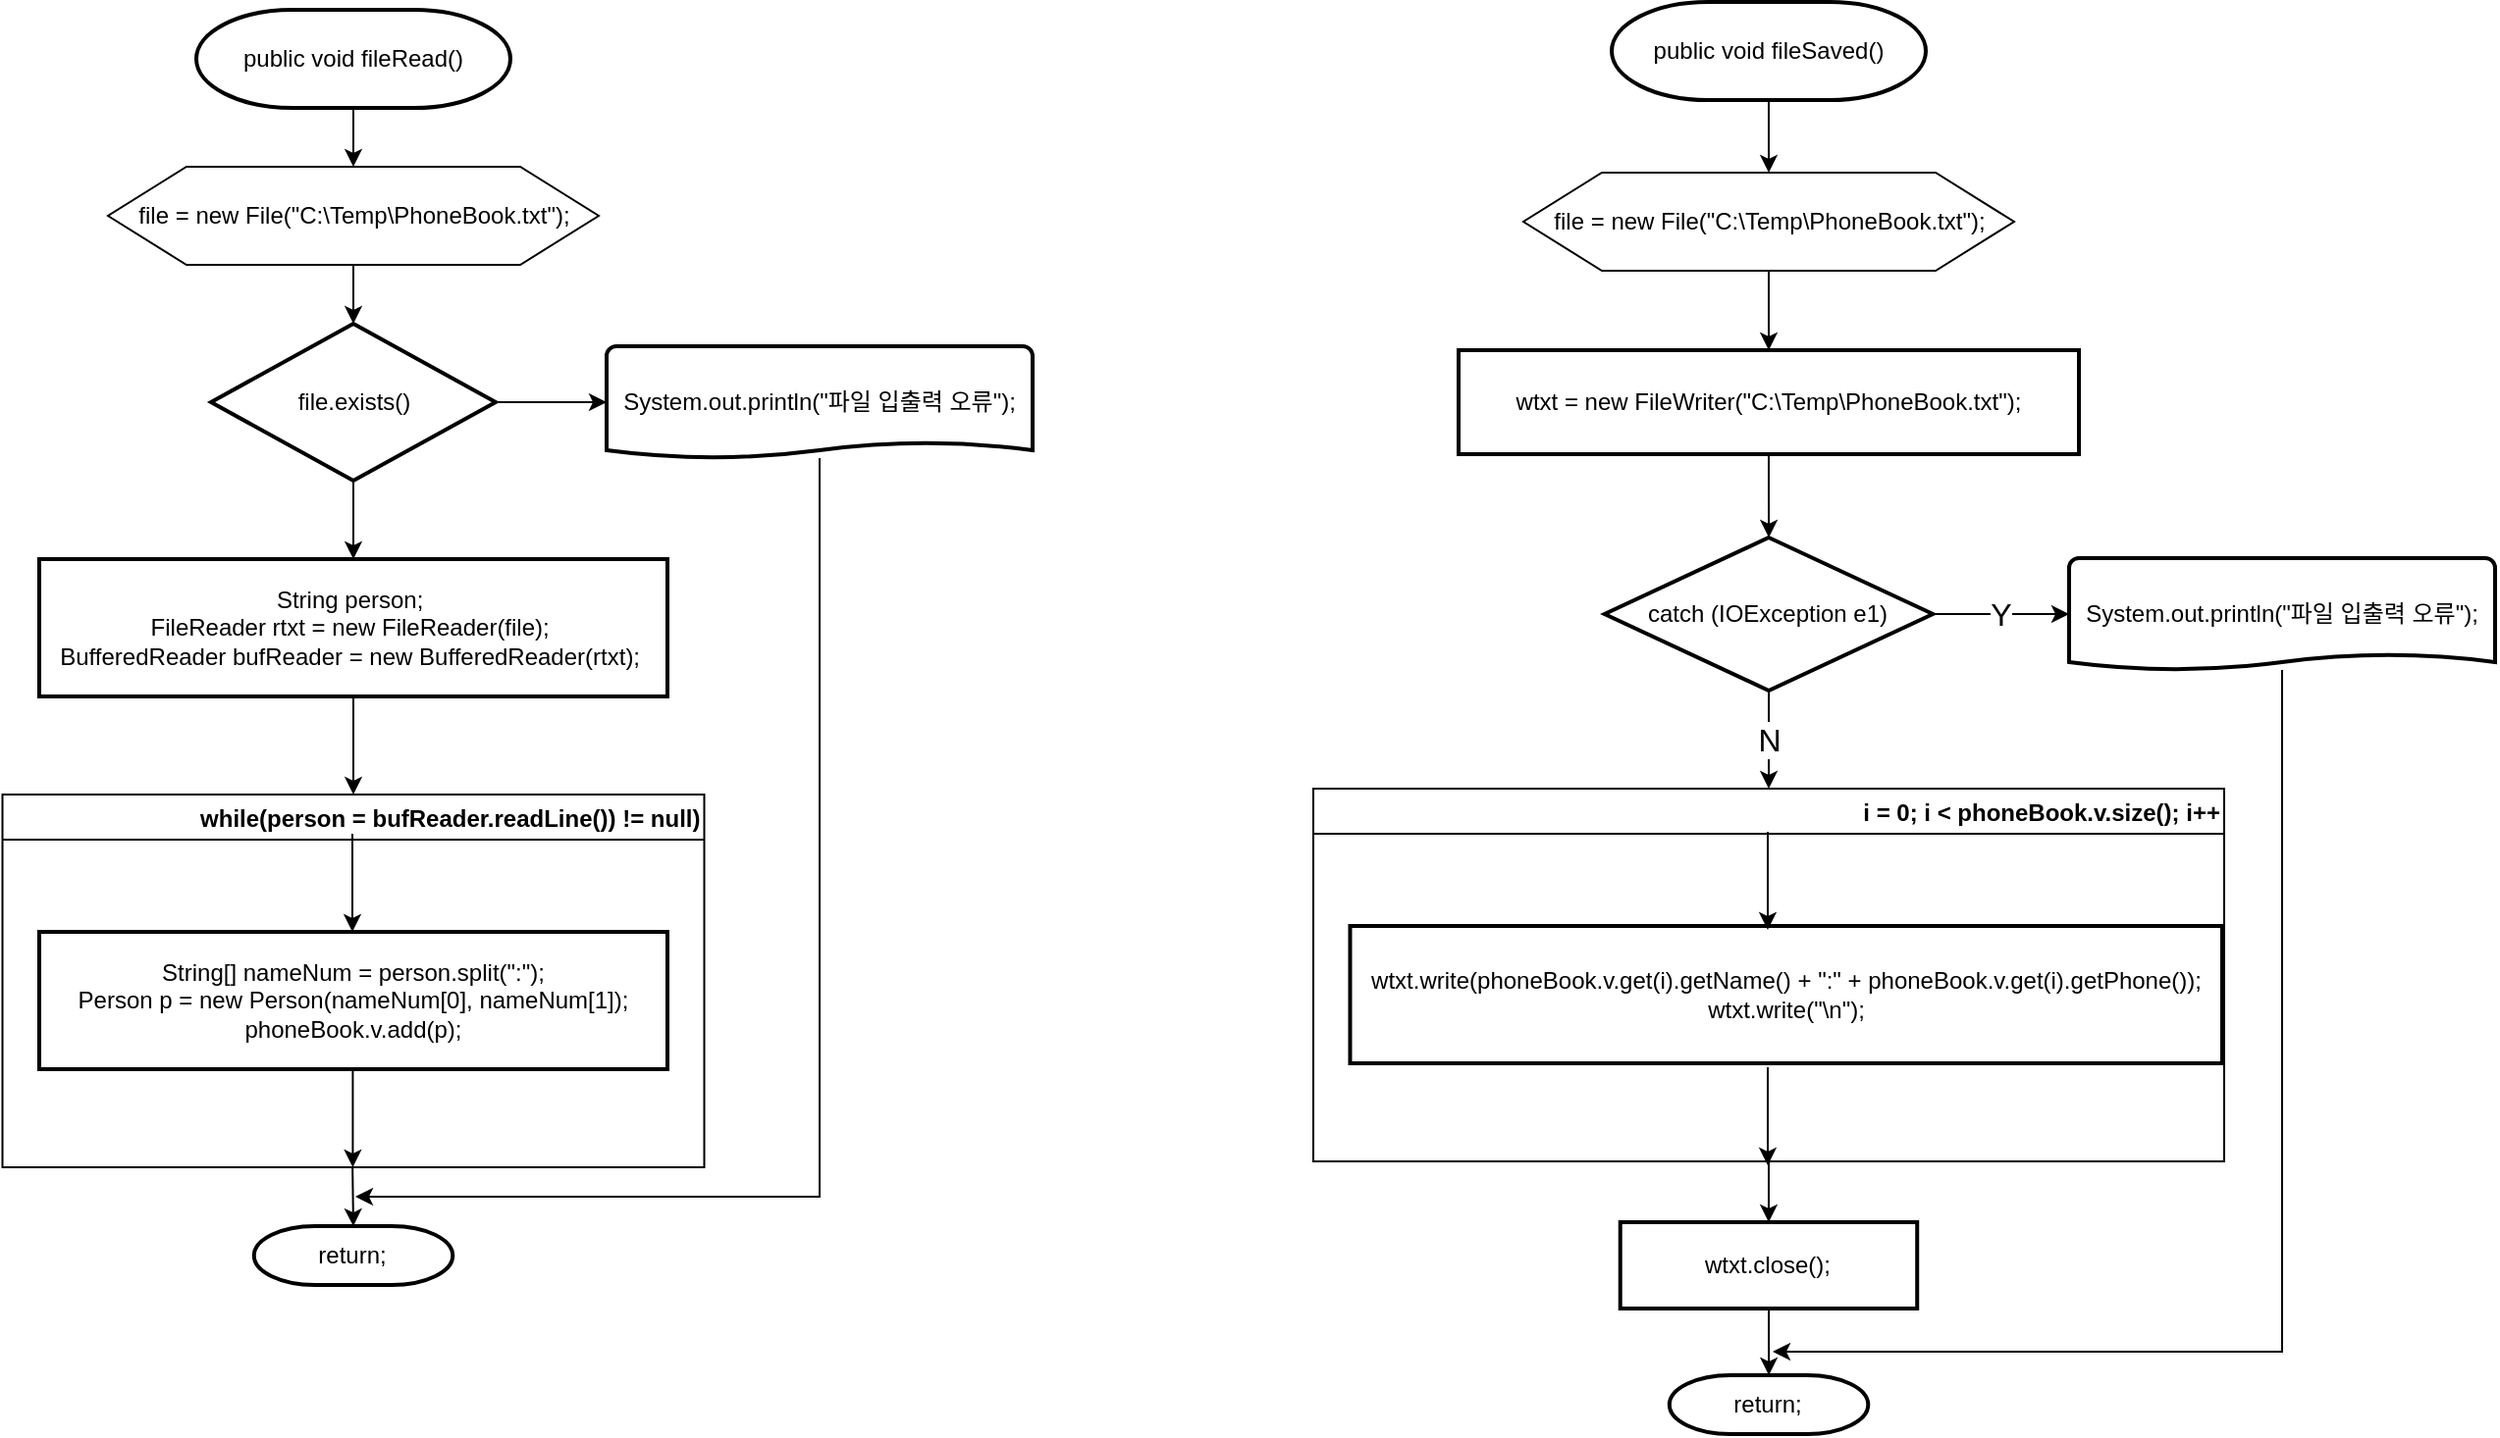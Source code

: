 <mxfile version="14.6.9" type="github">
  <diagram id="C5RBs43oDa-KdzZeNtuy" name="Page-1">
    <mxGraphModel dx="1182" dy="764" grid="0" gridSize="10" guides="1" tooltips="1" connect="1" arrows="1" fold="1" page="1" pageScale="1" pageWidth="827" pageHeight="1169" math="0" shadow="0">
      <root>
        <mxCell id="WIyWlLk6GJQsqaUBKTNV-0" />
        <mxCell id="WIyWlLk6GJQsqaUBKTNV-1" parent="WIyWlLk6GJQsqaUBKTNV-0" />
        <mxCell id="Bzp4fnN9qnVDxlsvVhck-8" style="edgeStyle=orthogonalEdgeStyle;rounded=0;orthogonalLoop=1;jettySize=auto;html=1;entryX=0.5;entryY=0;entryDx=0;entryDy=0;" parent="WIyWlLk6GJQsqaUBKTNV-1" source="Bzp4fnN9qnVDxlsvVhck-0" target="Bzp4fnN9qnVDxlsvVhck-1" edge="1">
          <mxGeometry relative="1" as="geometry" />
        </mxCell>
        <mxCell id="Bzp4fnN9qnVDxlsvVhck-0" value="public void fileRead()" style="strokeWidth=2;html=1;shape=mxgraph.flowchart.terminator;whiteSpace=wrap;" parent="WIyWlLk6GJQsqaUBKTNV-1" vertex="1">
          <mxGeometry x="210" y="60" width="160" height="50" as="geometry" />
        </mxCell>
        <mxCell id="Bzp4fnN9qnVDxlsvVhck-9" style="edgeStyle=orthogonalEdgeStyle;rounded=0;orthogonalLoop=1;jettySize=auto;html=1;entryX=0.5;entryY=0;entryDx=0;entryDy=0;entryPerimeter=0;" parent="WIyWlLk6GJQsqaUBKTNV-1" source="Bzp4fnN9qnVDxlsvVhck-1" target="Bzp4fnN9qnVDxlsvVhck-3" edge="1">
          <mxGeometry relative="1" as="geometry" />
        </mxCell>
        <mxCell id="Bzp4fnN9qnVDxlsvVhck-1" value="file = new File(&quot;C:\\Temp\\PhoneBook.txt&quot;);" style="verticalLabelPosition=middle;verticalAlign=middle;html=1;shape=hexagon;perimeter=hexagonPerimeter2;arcSize=6;size=0.16;labelPosition=center;align=center;" parent="WIyWlLk6GJQsqaUBKTNV-1" vertex="1">
          <mxGeometry x="165" y="140" width="250" height="50" as="geometry" />
        </mxCell>
        <mxCell id="Bzp4fnN9qnVDxlsvVhck-10" style="edgeStyle=orthogonalEdgeStyle;rounded=0;orthogonalLoop=1;jettySize=auto;html=1;entryX=0.5;entryY=0;entryDx=0;entryDy=0;" parent="WIyWlLk6GJQsqaUBKTNV-1" source="Bzp4fnN9qnVDxlsvVhck-3" target="Bzp4fnN9qnVDxlsvVhck-4" edge="1">
          <mxGeometry relative="1" as="geometry" />
        </mxCell>
        <mxCell id="jR5SjTHlJRJuM8oAzEhO-15" value="" style="edgeStyle=orthogonalEdgeStyle;rounded=0;orthogonalLoop=1;jettySize=auto;html=1;fontSize=16;" edge="1" parent="WIyWlLk6GJQsqaUBKTNV-1" source="Bzp4fnN9qnVDxlsvVhck-3" target="jR5SjTHlJRJuM8oAzEhO-14">
          <mxGeometry relative="1" as="geometry" />
        </mxCell>
        <mxCell id="Bzp4fnN9qnVDxlsvVhck-3" value="file.exists()" style="strokeWidth=2;html=1;shape=mxgraph.flowchart.decision;whiteSpace=wrap;" parent="WIyWlLk6GJQsqaUBKTNV-1" vertex="1">
          <mxGeometry x="217.5" y="220" width="145" height="80" as="geometry" />
        </mxCell>
        <mxCell id="Bzp4fnN9qnVDxlsvVhck-11" style="edgeStyle=orthogonalEdgeStyle;rounded=0;orthogonalLoop=1;jettySize=auto;html=1;entryX=0.5;entryY=0;entryDx=0;entryDy=0;" parent="WIyWlLk6GJQsqaUBKTNV-1" source="Bzp4fnN9qnVDxlsvVhck-4" target="Bzp4fnN9qnVDxlsvVhck-5" edge="1">
          <mxGeometry relative="1" as="geometry" />
        </mxCell>
        <mxCell id="Bzp4fnN9qnVDxlsvVhck-4" value="String person;&amp;nbsp;&lt;br&gt;    FileReader rtxt = new FileReader(file);&amp;nbsp;&lt;br&gt;    BufferedReader bufReader = new BufferedReader(rtxt);&amp;nbsp;" style="rounded=1;whiteSpace=wrap;html=1;absoluteArcSize=1;arcSize=0;strokeWidth=2;" parent="WIyWlLk6GJQsqaUBKTNV-1" vertex="1">
          <mxGeometry x="130" y="340" width="320" height="70" as="geometry" />
        </mxCell>
        <mxCell id="Bzp4fnN9qnVDxlsvVhck-5" value="while(person = bufReader.readLine()) != null)" style="swimlane;align=right;" parent="WIyWlLk6GJQsqaUBKTNV-1" vertex="1">
          <mxGeometry x="111.25" y="460" width="357.5" height="190" as="geometry" />
        </mxCell>
        <mxCell id="Bzp4fnN9qnVDxlsvVhck-6" value="String[] nameNum = person.split(&quot;:&quot;);&lt;br&gt;Person p = new Person(nameNum[0], nameNum[1]);&lt;br&gt;phoneBook.v.add(p);" style="rounded=1;whiteSpace=wrap;html=1;absoluteArcSize=1;arcSize=0;strokeWidth=2;" parent="Bzp4fnN9qnVDxlsvVhck-5" vertex="1">
          <mxGeometry x="18.75" y="70" width="320" height="70" as="geometry" />
        </mxCell>
        <mxCell id="Bzp4fnN9qnVDxlsvVhck-12" style="edgeStyle=orthogonalEdgeStyle;rounded=0;orthogonalLoop=1;jettySize=auto;html=1;entryX=0.5;entryY=0;entryDx=0;entryDy=0;" parent="Bzp4fnN9qnVDxlsvVhck-5" edge="1">
          <mxGeometry relative="1" as="geometry">
            <mxPoint x="178.25" y="20" as="sourcePoint" />
            <mxPoint x="178.25" y="70" as="targetPoint" />
          </mxGeometry>
        </mxCell>
        <mxCell id="Bzp4fnN9qnVDxlsvVhck-13" style="edgeStyle=orthogonalEdgeStyle;rounded=0;orthogonalLoop=1;jettySize=auto;html=1;entryX=0.5;entryY=0;entryDx=0;entryDy=0;" parent="Bzp4fnN9qnVDxlsvVhck-5" edge="1">
          <mxGeometry relative="1" as="geometry">
            <mxPoint x="178.46" y="140" as="sourcePoint" />
            <mxPoint x="178.46" y="190" as="targetPoint" />
          </mxGeometry>
        </mxCell>
        <mxCell id="Bzp4fnN9qnVDxlsvVhck-14" style="edgeStyle=orthogonalEdgeStyle;rounded=0;orthogonalLoop=1;jettySize=auto;html=1;" parent="WIyWlLk6GJQsqaUBKTNV-1" edge="1">
          <mxGeometry relative="1" as="geometry">
            <mxPoint x="289.58" y="650" as="sourcePoint" />
            <mxPoint x="290" y="680" as="targetPoint" />
          </mxGeometry>
        </mxCell>
        <mxCell id="Bzp4fnN9qnVDxlsvVhck-16" value="return;" style="strokeWidth=2;html=1;shape=mxgraph.flowchart.terminator;whiteSpace=wrap;" parent="WIyWlLk6GJQsqaUBKTNV-1" vertex="1">
          <mxGeometry x="239.38" y="680" width="101.25" height="30" as="geometry" />
        </mxCell>
        <mxCell id="jR5SjTHlJRJuM8oAzEhO-9" value="" style="edgeStyle=orthogonalEdgeStyle;rounded=0;orthogonalLoop=1;jettySize=auto;html=1;" edge="1" parent="WIyWlLk6GJQsqaUBKTNV-1" source="Bzp4fnN9qnVDxlsvVhck-18" target="Bzp4fnN9qnVDxlsvVhck-19">
          <mxGeometry relative="1" as="geometry" />
        </mxCell>
        <mxCell id="Bzp4fnN9qnVDxlsvVhck-18" value="public void fileSaved()" style="strokeWidth=2;html=1;shape=mxgraph.flowchart.terminator;whiteSpace=wrap;" parent="WIyWlLk6GJQsqaUBKTNV-1" vertex="1">
          <mxGeometry x="931.01" y="56" width="160" height="50" as="geometry" />
        </mxCell>
        <mxCell id="jR5SjTHlJRJuM8oAzEhO-10" value="" style="edgeStyle=orthogonalEdgeStyle;rounded=0;orthogonalLoop=1;jettySize=auto;html=1;" edge="1" parent="WIyWlLk6GJQsqaUBKTNV-1" source="Bzp4fnN9qnVDxlsvVhck-19" target="jR5SjTHlJRJuM8oAzEhO-1">
          <mxGeometry relative="1" as="geometry" />
        </mxCell>
        <mxCell id="Bzp4fnN9qnVDxlsvVhck-19" value="file = new File(&quot;C:\\Temp\\PhoneBook.txt&quot;);" style="verticalLabelPosition=middle;verticalAlign=middle;html=1;shape=hexagon;perimeter=hexagonPerimeter2;arcSize=6;size=0.16;labelPosition=center;align=center;" parent="WIyWlLk6GJQsqaUBKTNV-1" vertex="1">
          <mxGeometry x="886" y="143" width="250" height="50" as="geometry" />
        </mxCell>
        <mxCell id="jR5SjTHlJRJuM8oAzEhO-12" value="Y" style="edgeStyle=orthogonalEdgeStyle;rounded=0;orthogonalLoop=1;jettySize=auto;html=1;fontSize=16;" edge="1" parent="WIyWlLk6GJQsqaUBKTNV-1" source="jR5SjTHlJRJuM8oAzEhO-0" target="jR5SjTHlJRJuM8oAzEhO-7">
          <mxGeometry relative="1" as="geometry" />
        </mxCell>
        <mxCell id="jR5SjTHlJRJuM8oAzEhO-13" value="N" style="edgeStyle=orthogonalEdgeStyle;rounded=0;orthogonalLoop=1;jettySize=auto;html=1;entryX=0.5;entryY=0;entryDx=0;entryDy=0;fontSize=16;" edge="1" parent="WIyWlLk6GJQsqaUBKTNV-1" source="jR5SjTHlJRJuM8oAzEhO-0" target="jR5SjTHlJRJuM8oAzEhO-2">
          <mxGeometry relative="1" as="geometry" />
        </mxCell>
        <mxCell id="jR5SjTHlJRJuM8oAzEhO-0" value="catch (IOException e1)" style="strokeWidth=2;html=1;shape=mxgraph.flowchart.decision;whiteSpace=wrap;" vertex="1" parent="WIyWlLk6GJQsqaUBKTNV-1">
          <mxGeometry x="927.37" y="329" width="167.25" height="78" as="geometry" />
        </mxCell>
        <mxCell id="jR5SjTHlJRJuM8oAzEhO-11" value="" style="edgeStyle=orthogonalEdgeStyle;rounded=0;orthogonalLoop=1;jettySize=auto;html=1;" edge="1" parent="WIyWlLk6GJQsqaUBKTNV-1" source="jR5SjTHlJRJuM8oAzEhO-1" target="jR5SjTHlJRJuM8oAzEhO-0">
          <mxGeometry relative="1" as="geometry" />
        </mxCell>
        <mxCell id="jR5SjTHlJRJuM8oAzEhO-1" value="wtxt = new FileWriter(&quot;C:\\Temp\\PhoneBook.txt&quot;);" style="rounded=1;whiteSpace=wrap;html=1;absoluteArcSize=1;arcSize=0;strokeWidth=2;" vertex="1" parent="WIyWlLk6GJQsqaUBKTNV-1">
          <mxGeometry x="853" y="233.5" width="316" height="53" as="geometry" />
        </mxCell>
        <mxCell id="jR5SjTHlJRJuM8oAzEhO-18" style="edgeStyle=orthogonalEdgeStyle;rounded=0;orthogonalLoop=1;jettySize=auto;html=1;entryX=0.5;entryY=0;entryDx=0;entryDy=0;fontSize=16;" edge="1" parent="WIyWlLk6GJQsqaUBKTNV-1" source="jR5SjTHlJRJuM8oAzEhO-2" target="jR5SjTHlJRJuM8oAzEhO-6">
          <mxGeometry relative="1" as="geometry" />
        </mxCell>
        <mxCell id="jR5SjTHlJRJuM8oAzEhO-2" value="i = 0; i &lt; phoneBook.v.size(); i++" style="swimlane;align=right;" vertex="1" parent="WIyWlLk6GJQsqaUBKTNV-1">
          <mxGeometry x="778.99" y="457" width="464" height="190" as="geometry" />
        </mxCell>
        <mxCell id="jR5SjTHlJRJuM8oAzEhO-3" value="&lt;div&gt;wtxt.write(phoneBook.v.get(i).getName() + &quot;:&quot; + phoneBook.v.get(i).getPhone());&lt;/div&gt;&lt;div&gt;&lt;span&gt;				&lt;/span&gt;wtxt.write(&quot;\n&quot;);&lt;/div&gt;" style="rounded=1;whiteSpace=wrap;html=1;absoluteArcSize=1;arcSize=0;strokeWidth=2;" vertex="1" parent="jR5SjTHlJRJuM8oAzEhO-2">
          <mxGeometry x="18.75" y="70" width="444.25" height="70" as="geometry" />
        </mxCell>
        <mxCell id="jR5SjTHlJRJuM8oAzEhO-4" style="edgeStyle=orthogonalEdgeStyle;rounded=0;orthogonalLoop=1;jettySize=auto;html=1;entryX=0.5;entryY=0;entryDx=0;entryDy=0;" edge="1" parent="jR5SjTHlJRJuM8oAzEhO-2">
          <mxGeometry relative="1" as="geometry">
            <mxPoint x="231.5" y="22" as="sourcePoint" />
            <mxPoint x="231.5" y="72" as="targetPoint" />
          </mxGeometry>
        </mxCell>
        <mxCell id="jR5SjTHlJRJuM8oAzEhO-5" style="edgeStyle=orthogonalEdgeStyle;rounded=0;orthogonalLoop=1;jettySize=auto;html=1;entryX=0.5;entryY=0;entryDx=0;entryDy=0;" edge="1" parent="jR5SjTHlJRJuM8oAzEhO-2">
          <mxGeometry relative="1" as="geometry">
            <mxPoint x="231.5" y="142" as="sourcePoint" />
            <mxPoint x="231.5" y="192" as="targetPoint" />
          </mxGeometry>
        </mxCell>
        <mxCell id="jR5SjTHlJRJuM8oAzEhO-19" value="" style="edgeStyle=orthogonalEdgeStyle;rounded=0;orthogonalLoop=1;jettySize=auto;html=1;fontSize=16;" edge="1" parent="WIyWlLk6GJQsqaUBKTNV-1" source="jR5SjTHlJRJuM8oAzEhO-6" target="jR5SjTHlJRJuM8oAzEhO-8">
          <mxGeometry relative="1" as="geometry" />
        </mxCell>
        <mxCell id="jR5SjTHlJRJuM8oAzEhO-6" value="wtxt.close();" style="rounded=1;whiteSpace=wrap;html=1;absoluteArcSize=1;arcSize=0;strokeWidth=2;" vertex="1" parent="WIyWlLk6GJQsqaUBKTNV-1">
          <mxGeometry x="935.36" y="678" width="151.25" height="44" as="geometry" />
        </mxCell>
        <mxCell id="jR5SjTHlJRJuM8oAzEhO-20" style="edgeStyle=orthogonalEdgeStyle;rounded=0;orthogonalLoop=1;jettySize=auto;html=1;fontSize=16;" edge="1" parent="WIyWlLk6GJQsqaUBKTNV-1" source="jR5SjTHlJRJuM8oAzEhO-7">
          <mxGeometry relative="1" as="geometry">
            <mxPoint x="1013" y="744" as="targetPoint" />
            <Array as="points">
              <mxPoint x="1273" y="744" />
            </Array>
          </mxGeometry>
        </mxCell>
        <mxCell id="jR5SjTHlJRJuM8oAzEhO-7" value="System.out.println(&quot;파일 입출력 오류&quot;);" style="strokeWidth=2;html=1;shape=mxgraph.flowchart.document2;whiteSpace=wrap;size=0.14;" vertex="1" parent="WIyWlLk6GJQsqaUBKTNV-1">
          <mxGeometry x="1164" y="339.5" width="217" height="57" as="geometry" />
        </mxCell>
        <mxCell id="jR5SjTHlJRJuM8oAzEhO-8" value="return;" style="strokeWidth=2;html=1;shape=mxgraph.flowchart.terminator;whiteSpace=wrap;" vertex="1" parent="WIyWlLk6GJQsqaUBKTNV-1">
          <mxGeometry x="960.39" y="756" width="101.25" height="30" as="geometry" />
        </mxCell>
        <mxCell id="jR5SjTHlJRJuM8oAzEhO-16" style="edgeStyle=orthogonalEdgeStyle;rounded=0;orthogonalLoop=1;jettySize=auto;html=1;fontSize=16;" edge="1" parent="WIyWlLk6GJQsqaUBKTNV-1" source="jR5SjTHlJRJuM8oAzEhO-14">
          <mxGeometry relative="1" as="geometry">
            <mxPoint x="291" y="665" as="targetPoint" />
            <Array as="points">
              <mxPoint x="528" y="665" />
            </Array>
          </mxGeometry>
        </mxCell>
        <mxCell id="jR5SjTHlJRJuM8oAzEhO-14" value="System.out.println(&quot;파일 입출력 오류&quot;);" style="strokeWidth=2;html=1;shape=mxgraph.flowchart.document2;whiteSpace=wrap;size=0.14;" vertex="1" parent="WIyWlLk6GJQsqaUBKTNV-1">
          <mxGeometry x="419" y="231.5" width="217" height="57" as="geometry" />
        </mxCell>
      </root>
    </mxGraphModel>
  </diagram>
</mxfile>
